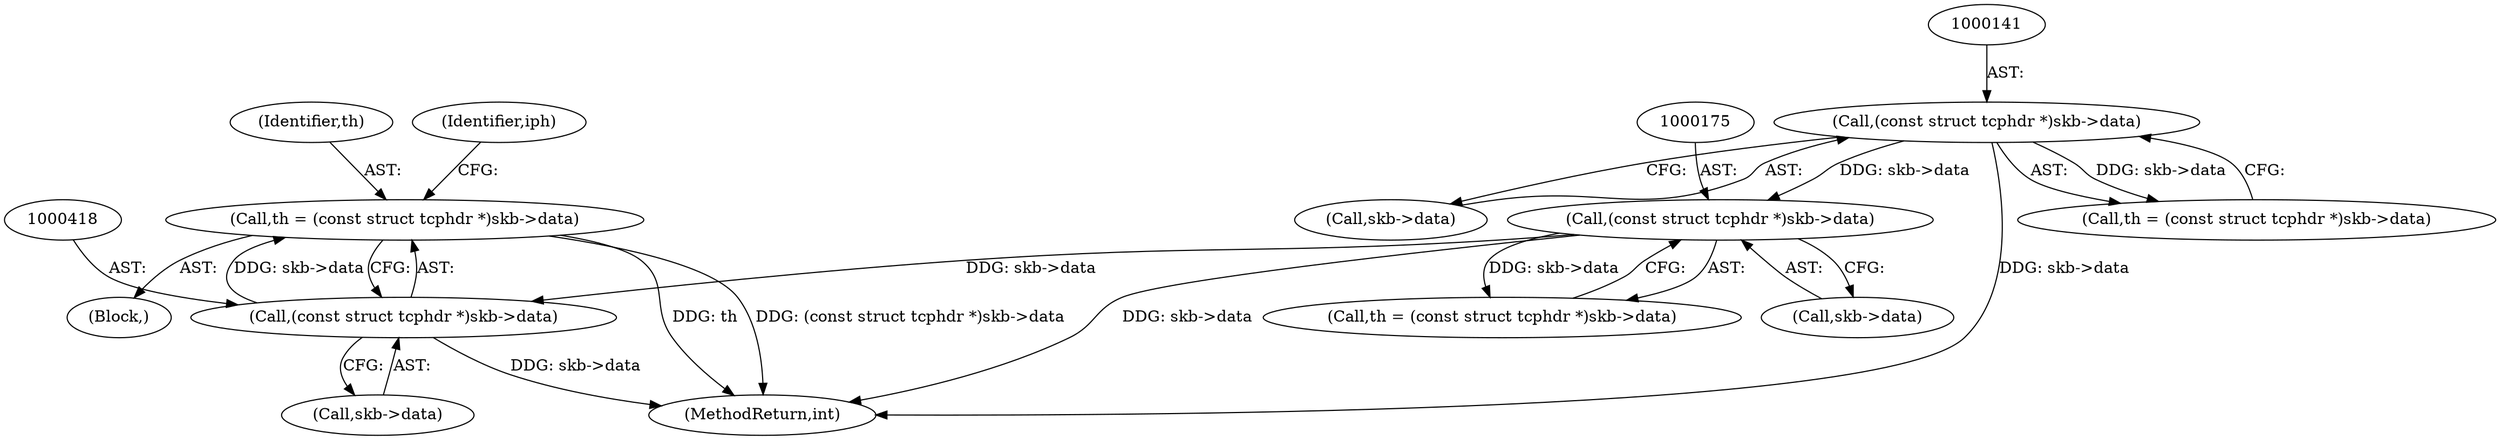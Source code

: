 digraph "0_linux_ac6e780070e30e4c35bd395acfe9191e6268bdd3@pointer" {
"1000415" [label="(Call,th = (const struct tcphdr *)skb->data)"];
"1000417" [label="(Call,(const struct tcphdr *)skb->data)"];
"1000174" [label="(Call,(const struct tcphdr *)skb->data)"];
"1000140" [label="(Call,(const struct tcphdr *)skb->data)"];
"1000416" [label="(Identifier,th)"];
"1000609" [label="(MethodReturn,int)"];
"1000142" [label="(Call,skb->data)"];
"1000138" [label="(Call,th = (const struct tcphdr *)skb->data)"];
"1000423" [label="(Identifier,iph)"];
"1000172" [label="(Call,th = (const struct tcphdr *)skb->data)"];
"1000419" [label="(Call,skb->data)"];
"1000174" [label="(Call,(const struct tcphdr *)skb->data)"];
"1000176" [label="(Call,skb->data)"];
"1000108" [label="(Block,)"];
"1000415" [label="(Call,th = (const struct tcphdr *)skb->data)"];
"1000417" [label="(Call,(const struct tcphdr *)skb->data)"];
"1000140" [label="(Call,(const struct tcphdr *)skb->data)"];
"1000415" -> "1000108"  [label="AST: "];
"1000415" -> "1000417"  [label="CFG: "];
"1000416" -> "1000415"  [label="AST: "];
"1000417" -> "1000415"  [label="AST: "];
"1000423" -> "1000415"  [label="CFG: "];
"1000415" -> "1000609"  [label="DDG: th"];
"1000415" -> "1000609"  [label="DDG: (const struct tcphdr *)skb->data"];
"1000417" -> "1000415"  [label="DDG: skb->data"];
"1000417" -> "1000419"  [label="CFG: "];
"1000418" -> "1000417"  [label="AST: "];
"1000419" -> "1000417"  [label="AST: "];
"1000417" -> "1000609"  [label="DDG: skb->data"];
"1000174" -> "1000417"  [label="DDG: skb->data"];
"1000174" -> "1000172"  [label="AST: "];
"1000174" -> "1000176"  [label="CFG: "];
"1000175" -> "1000174"  [label="AST: "];
"1000176" -> "1000174"  [label="AST: "];
"1000172" -> "1000174"  [label="CFG: "];
"1000174" -> "1000609"  [label="DDG: skb->data"];
"1000174" -> "1000172"  [label="DDG: skb->data"];
"1000140" -> "1000174"  [label="DDG: skb->data"];
"1000140" -> "1000138"  [label="AST: "];
"1000140" -> "1000142"  [label="CFG: "];
"1000141" -> "1000140"  [label="AST: "];
"1000142" -> "1000140"  [label="AST: "];
"1000138" -> "1000140"  [label="CFG: "];
"1000140" -> "1000609"  [label="DDG: skb->data"];
"1000140" -> "1000138"  [label="DDG: skb->data"];
}
